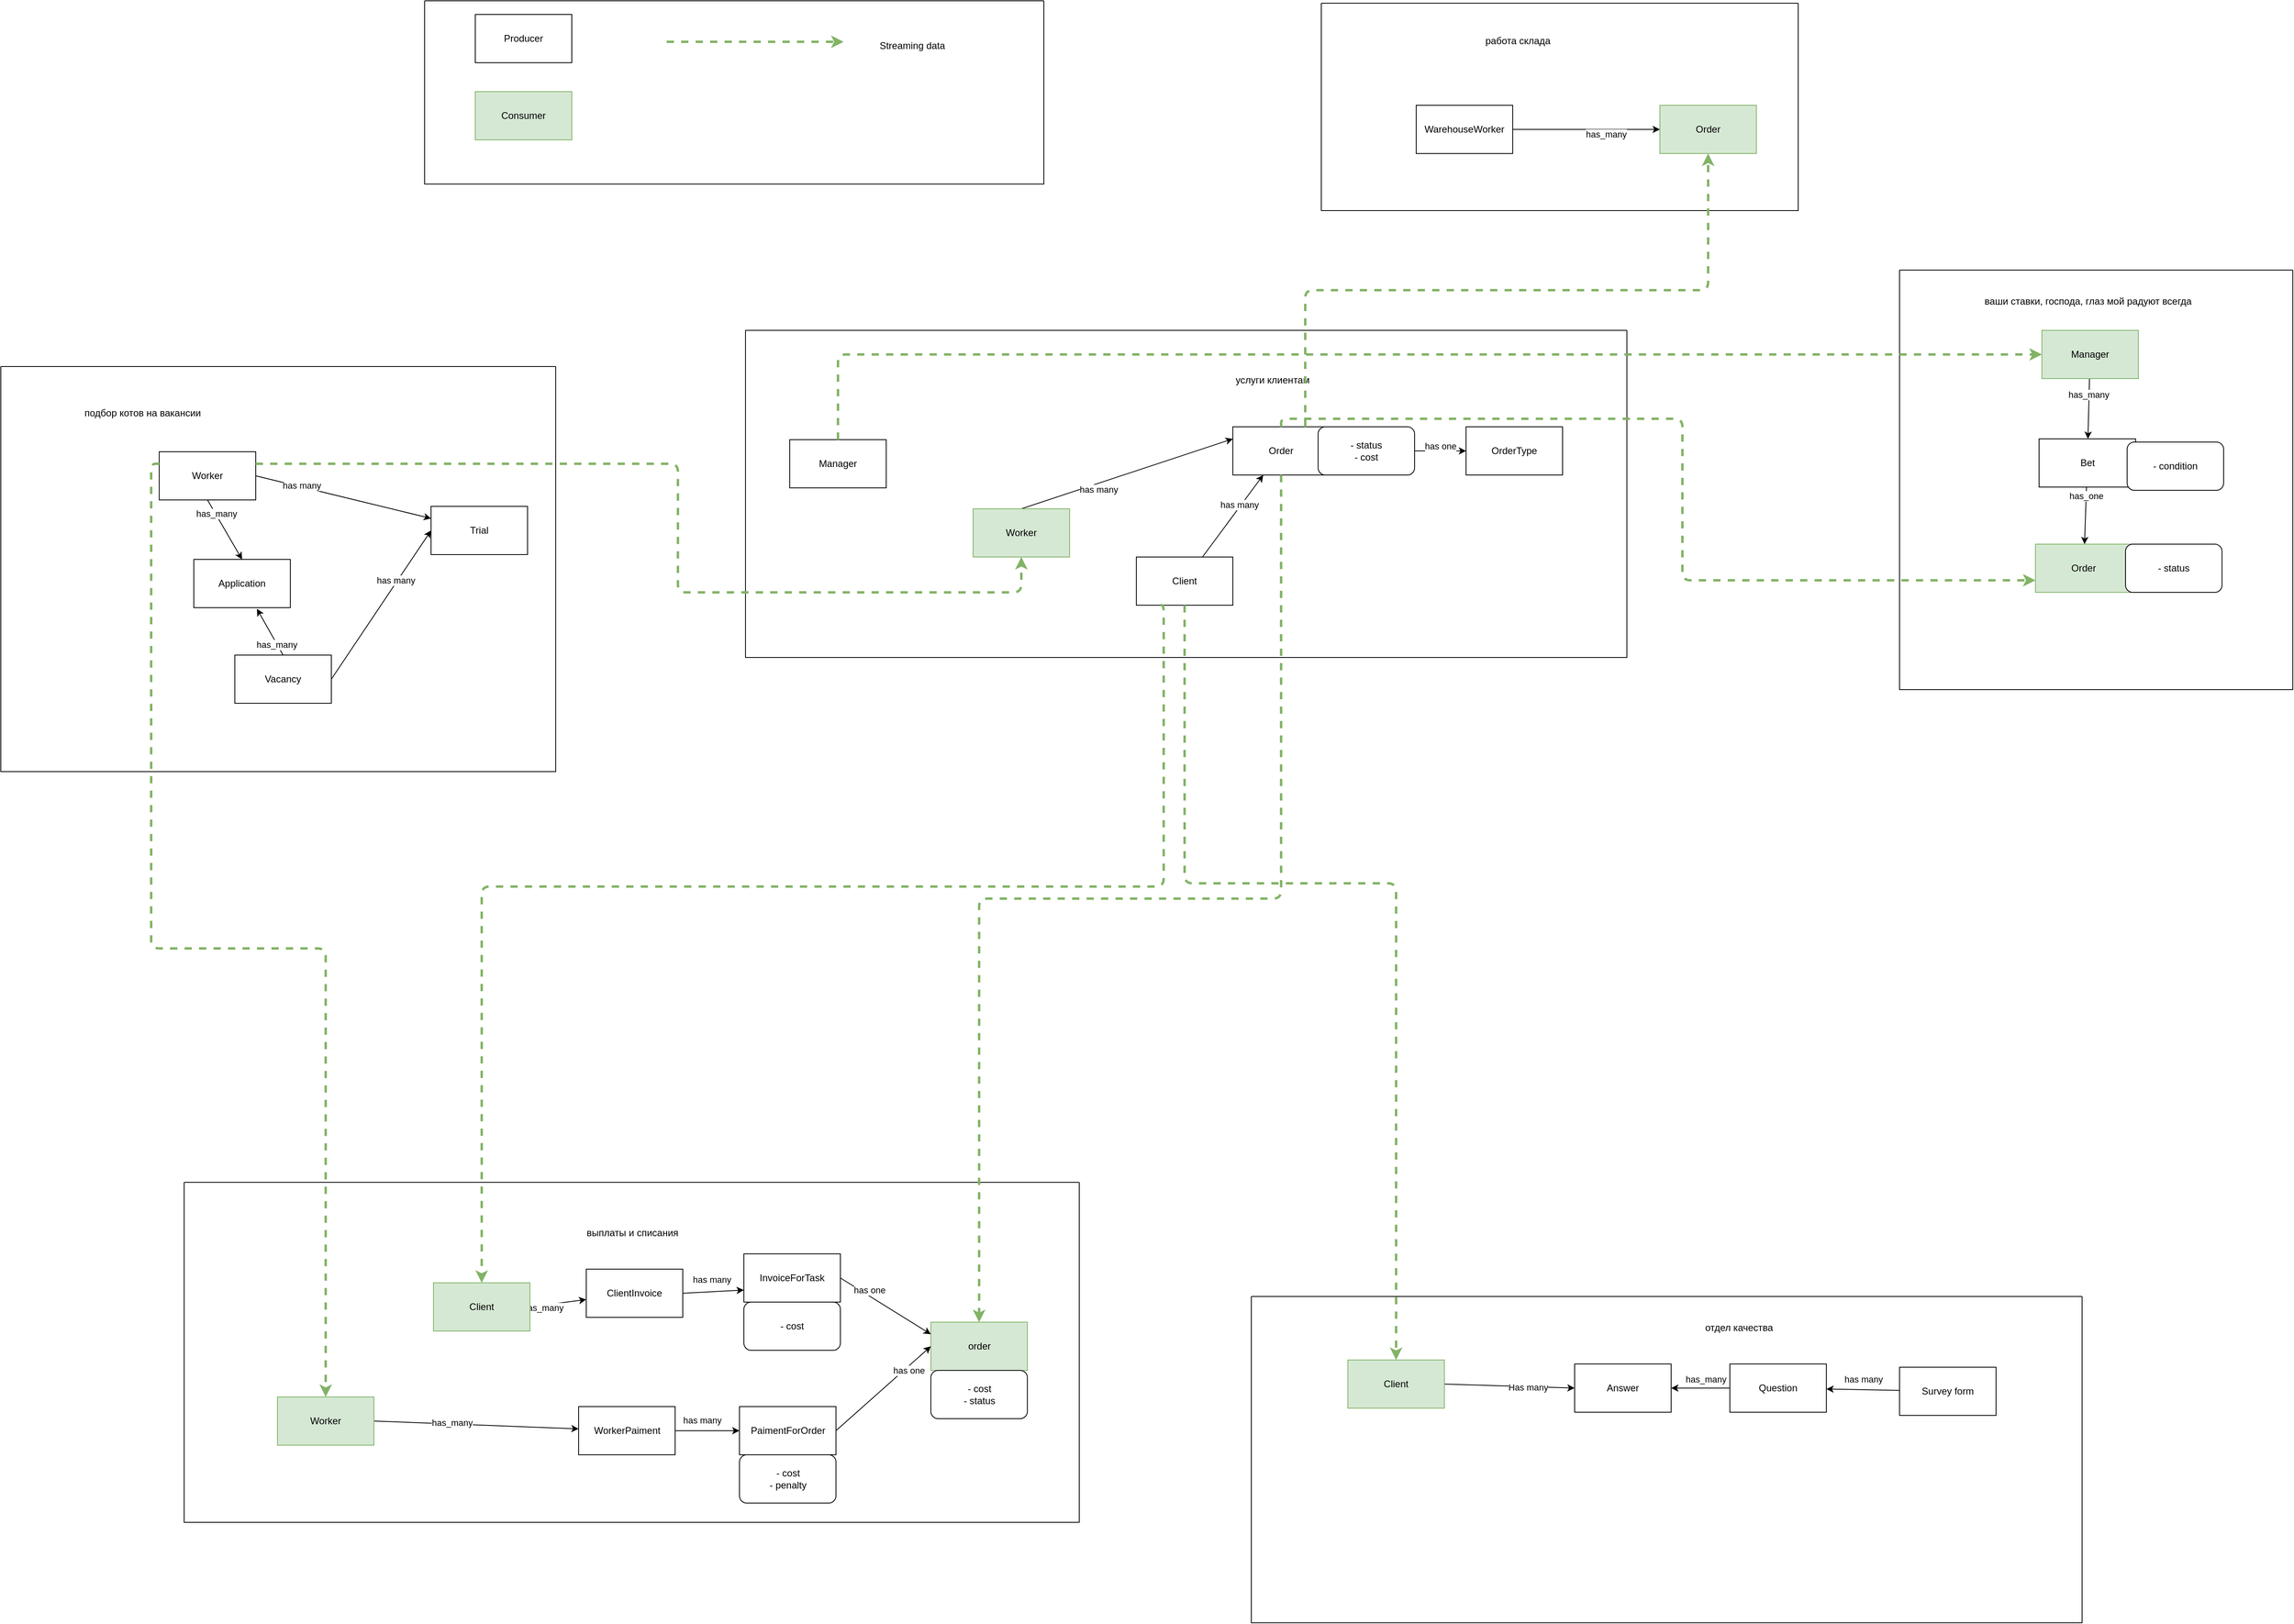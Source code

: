 <mxfile>
    <diagram id="7ufo_i_MTrv_OuP318Px" name="Page-1">
        <mxGraphModel dx="4260" dy="5044" grid="0" gridSize="10" guides="1" tooltips="1" connect="1" arrows="1" fold="1" page="0" pageScale="1" pageWidth="850" pageHeight="1100" background="#ffffff" math="0" shadow="0">
            <root>
                <mxCell id="0"/>
                <mxCell id="1" parent="0"/>
                <mxCell id="130" value="" style="swimlane;startSize=0;" parent="1" vertex="1">
                    <mxGeometry x="1191" y="-1999" width="489" height="522" as="geometry"/>
                </mxCell>
                <mxCell id="131" value="ваши ставки, господа, глаз мой радуют всегда&lt;span style=&quot;color: rgba(0, 0, 0, 0); font-family: monospace; font-size: 0px; text-align: start;&quot;&gt;%3CmxGraphModel%3E%3Croot%3E%3CmxCell%20id%3D%220%22%2F%3E%3CmxCell%20id%3D%221%22%20parent%3D%220%22%2F%3E%3CmxCell%20id%3D%222%22%20value%3D%22%26lt%3Bspan%20style%3D%26quot%3Bfont-weight%3A%20normal%3B%26quot%3B%26gt%3B%D0%BE%D1%82%D0%BC%D0%B5%D1%87%D0%B5%D0%BD%D0%B0%20%D0%BF%D1%80%D0%BE%D0%B2%D0%B0%D0%BB%D0%B5%D0%BD%D0%BD%D0%BE%D0%B9%20%D0%BF%D1%80%D0%BE%D1%82%D1%83%D1%85%D1%88%D0%B0%D1%8F%20%D0%B7%D0%B0%D0%B4%D0%B0%D1%87%D0%B0%26lt%3B%2Fspan%26gt%3B%22%20style%3D%22whiteSpace%3Dwrap%3Bhtml%3D1%3Baspect%3Dfixed%3BfillColor%3D%23fa6800%3BfontColor%3D%23000000%3BstrokeColor%3D%23C73500%3BfontStyle%3D1%22%20vertex%3D%221%22%20parent%3D%221%22%3E%3CmxGeometry%20x%3D%22-151%22%20y%3D%22-830%22%20width%3D%2280%22%20height%3D%2280%22%20as%3D%22geometry%22%2F%3E%3C%2FmxCell%3E%3C%2Froot%3E%3C%2FmxGraphModel%3EЮ&lt;/span&gt;" style="text;html=1;align=center;verticalAlign=middle;resizable=0;points=[];autosize=1;strokeColor=none;fillColor=none;" parent="130" vertex="1">
                    <mxGeometry x="96" y="26" width="275" height="26" as="geometry"/>
                </mxCell>
                <mxCell id="173" value="" style="edgeStyle=none;html=1;" edge="1" parent="130" source="168" target="171">
                    <mxGeometry relative="1" as="geometry"/>
                </mxCell>
                <mxCell id="174" value="has_many" style="edgeLabel;html=1;align=center;verticalAlign=middle;resizable=0;points=[];" vertex="1" connectable="0" parent="173">
                    <mxGeometry x="-0.471" y="-1" relative="1" as="geometry">
                        <mxPoint as="offset"/>
                    </mxGeometry>
                </mxCell>
                <mxCell id="168" value="Manager" style="rounded=0;whiteSpace=wrap;html=1;fillColor=#d5e8d4;strokeColor=#82b366;" vertex="1" parent="130">
                    <mxGeometry x="177" y="75" width="120" height="60" as="geometry"/>
                </mxCell>
                <mxCell id="169" value="Order" style="rounded=0;whiteSpace=wrap;html=1;fillColor=#d5e8d4;strokeColor=#82b366;" vertex="1" parent="130">
                    <mxGeometry x="169" y="341" width="120" height="60" as="geometry"/>
                </mxCell>
                <mxCell id="175" value="" style="edgeStyle=none;html=1;" edge="1" parent="130" source="171" target="169">
                    <mxGeometry relative="1" as="geometry"/>
                </mxCell>
                <mxCell id="176" value="has_one" style="edgeLabel;html=1;align=center;verticalAlign=middle;resizable=0;points=[];" vertex="1" connectable="0" parent="175">
                    <mxGeometry x="-0.707" relative="1" as="geometry">
                        <mxPoint as="offset"/>
                    </mxGeometry>
                </mxCell>
                <mxCell id="171" value="Bet" style="rounded=0;whiteSpace=wrap;html=1;" vertex="1" parent="130">
                    <mxGeometry x="173.5" y="210" width="120" height="60" as="geometry"/>
                </mxCell>
                <mxCell id="177" value="- condition" style="rounded=1;whiteSpace=wrap;html=1;" vertex="1" parent="130">
                    <mxGeometry x="283" y="214" width="120" height="60" as="geometry"/>
                </mxCell>
                <mxCell id="178" value="- status" style="rounded=1;whiteSpace=wrap;html=1;" vertex="1" parent="130">
                    <mxGeometry x="281" y="341" width="120" height="60" as="geometry"/>
                </mxCell>
                <mxCell id="132" value="" style="swimlane;startSize=0;" parent="1" vertex="1">
                    <mxGeometry x="-1170" y="-1879" width="690" height="504" as="geometry"/>
                </mxCell>
                <mxCell id="133" value="подбор котов на вакансии" style="text;html=1;align=center;verticalAlign=middle;resizable=0;points=[];autosize=1;strokeColor=none;fillColor=none;" parent="132" vertex="1">
                    <mxGeometry x="94" y="45" width="163" height="26" as="geometry"/>
                </mxCell>
                <mxCell id="238" style="edgeStyle=none;html=1;exitX=1;exitY=0.5;exitDx=0;exitDy=0;entryX=0;entryY=0.25;entryDx=0;entryDy=0;" edge="1" parent="132" source="232" target="235">
                    <mxGeometry relative="1" as="geometry"/>
                </mxCell>
                <mxCell id="239" value="has many" style="edgeLabel;html=1;align=center;verticalAlign=middle;resizable=0;points=[];" vertex="1" connectable="0" parent="238">
                    <mxGeometry x="-0.484" y="2" relative="1" as="geometry">
                        <mxPoint as="offset"/>
                    </mxGeometry>
                </mxCell>
                <mxCell id="241" style="edgeStyle=none;html=1;exitX=0.5;exitY=1;exitDx=0;exitDy=0;entryX=0.5;entryY=0;entryDx=0;entryDy=0;" edge="1" parent="132" source="232" target="240">
                    <mxGeometry relative="1" as="geometry"/>
                </mxCell>
                <mxCell id="242" value="has_many" style="edgeLabel;html=1;align=center;verticalAlign=middle;resizable=0;points=[];" vertex="1" connectable="0" parent="241">
                    <mxGeometry x="-0.55" relative="1" as="geometry">
                        <mxPoint x="1" as="offset"/>
                    </mxGeometry>
                </mxCell>
                <mxCell id="232" value="Worker" style="rounded=0;whiteSpace=wrap;html=1;" vertex="1" parent="132">
                    <mxGeometry x="197" y="106" width="120" height="60" as="geometry"/>
                </mxCell>
                <mxCell id="236" style="edgeStyle=none;html=1;exitX=1;exitY=0.5;exitDx=0;exitDy=0;entryX=0;entryY=0.5;entryDx=0;entryDy=0;" edge="1" parent="132" source="234" target="235">
                    <mxGeometry relative="1" as="geometry"/>
                </mxCell>
                <mxCell id="237" value="has many" style="edgeLabel;html=1;align=center;verticalAlign=middle;resizable=0;points=[];" vertex="1" connectable="0" parent="236">
                    <mxGeometry x="0.316" y="2" relative="1" as="geometry">
                        <mxPoint as="offset"/>
                    </mxGeometry>
                </mxCell>
                <mxCell id="243" style="edgeStyle=none;html=1;exitX=0.5;exitY=0;exitDx=0;exitDy=0;entryX=0.654;entryY=1.024;entryDx=0;entryDy=0;entryPerimeter=0;" edge="1" parent="132" source="234" target="240">
                    <mxGeometry relative="1" as="geometry"/>
                </mxCell>
                <mxCell id="244" value="has_many" style="edgeLabel;html=1;align=center;verticalAlign=middle;resizable=0;points=[];" vertex="1" connectable="0" parent="243">
                    <mxGeometry x="-0.509" y="1" relative="1" as="geometry">
                        <mxPoint as="offset"/>
                    </mxGeometry>
                </mxCell>
                <mxCell id="234" value="Vacancy" style="rounded=0;whiteSpace=wrap;html=1;" vertex="1" parent="132">
                    <mxGeometry x="291" y="359" width="120" height="60" as="geometry"/>
                </mxCell>
                <mxCell id="235" value="Trial" style="rounded=0;whiteSpace=wrap;html=1;" vertex="1" parent="132">
                    <mxGeometry x="535" y="174" width="120" height="60" as="geometry"/>
                </mxCell>
                <mxCell id="240" value="Application" style="rounded=0;whiteSpace=wrap;html=1;" vertex="1" parent="132">
                    <mxGeometry x="240" y="240" width="120" height="60" as="geometry"/>
                </mxCell>
                <mxCell id="134" value="" style="swimlane;startSize=0;" parent="1" vertex="1">
                    <mxGeometry x="472" y="-2331" width="593" height="258" as="geometry"/>
                </mxCell>
                <mxCell id="135" value="работа склада" style="text;html=1;align=center;verticalAlign=middle;resizable=0;points=[];autosize=1;strokeColor=none;fillColor=none;" parent="134" vertex="1">
                    <mxGeometry x="194" y="34" width="99" height="26" as="geometry"/>
                </mxCell>
                <mxCell id="245" value="Order" style="rounded=0;whiteSpace=wrap;html=1;fillColor=#d5e8d4;strokeColor=#82b366;" vertex="1" parent="134">
                    <mxGeometry x="421" y="127" width="120" height="60" as="geometry"/>
                </mxCell>
                <mxCell id="248" style="edgeStyle=none;html=1;exitX=1;exitY=0.5;exitDx=0;exitDy=0;entryX=0;entryY=0.5;entryDx=0;entryDy=0;" edge="1" parent="134" source="247" target="245">
                    <mxGeometry relative="1" as="geometry"/>
                </mxCell>
                <mxCell id="249" value="has_many" style="edgeLabel;html=1;align=center;verticalAlign=middle;resizable=0;points=[];" vertex="1" connectable="0" parent="248">
                    <mxGeometry x="0.264" y="-6" relative="1" as="geometry">
                        <mxPoint as="offset"/>
                    </mxGeometry>
                </mxCell>
                <mxCell id="247" value="WarehouseWorker" style="rounded=0;whiteSpace=wrap;html=1;" vertex="1" parent="134">
                    <mxGeometry x="118" y="127" width="120" height="60" as="geometry"/>
                </mxCell>
                <mxCell id="136" value="" style="swimlane;startSize=0;" parent="1" vertex="1">
                    <mxGeometry x="385" y="-722" width="1033" height="406" as="geometry"/>
                </mxCell>
                <mxCell id="137" value="отдел качества" style="text;html=1;align=center;verticalAlign=middle;resizable=0;points=[];autosize=1;strokeColor=none;fillColor=none;" parent="136" vertex="1">
                    <mxGeometry x="555" y="26" width="102" height="26" as="geometry"/>
                </mxCell>
                <mxCell id="187" style="edgeStyle=none;html=1;exitX=1;exitY=0.5;exitDx=0;exitDy=0;entryX=0;entryY=0.5;entryDx=0;entryDy=0;" edge="1" parent="136" source="179" target="186">
                    <mxGeometry relative="1" as="geometry"/>
                </mxCell>
                <mxCell id="188" value="Has many" style="edgeLabel;html=1;align=center;verticalAlign=middle;resizable=0;points=[];" vertex="1" connectable="0" parent="187">
                    <mxGeometry x="0.276" y="-1" relative="1" as="geometry">
                        <mxPoint as="offset"/>
                    </mxGeometry>
                </mxCell>
                <mxCell id="179" value="Client" style="rounded=0;whiteSpace=wrap;html=1;fillColor=#d5e8d4;strokeColor=#82b366;" vertex="1" parent="136">
                    <mxGeometry x="120" y="79" width="120" height="60" as="geometry"/>
                </mxCell>
                <mxCell id="191" value="" style="edgeStyle=none;html=1;" edge="1" parent="136" source="184" target="185">
                    <mxGeometry relative="1" as="geometry"/>
                </mxCell>
                <mxCell id="192" value="has many" style="edgeLabel;html=1;align=center;verticalAlign=middle;resizable=0;points=[];" vertex="1" connectable="0" parent="191">
                    <mxGeometry x="-0.285" y="-3" relative="1" as="geometry">
                        <mxPoint x="-13" y="-10" as="offset"/>
                    </mxGeometry>
                </mxCell>
                <mxCell id="184" value="Survey form" style="rounded=0;whiteSpace=wrap;html=1;" vertex="1" parent="136">
                    <mxGeometry x="806" y="88" width="120" height="60" as="geometry"/>
                </mxCell>
                <mxCell id="189" value="" style="edgeStyle=none;html=1;" edge="1" parent="136" source="185" target="186">
                    <mxGeometry relative="1" as="geometry"/>
                </mxCell>
                <mxCell id="190" value="has_many" style="edgeLabel;html=1;align=center;verticalAlign=middle;resizable=0;points=[];" vertex="1" connectable="0" parent="189">
                    <mxGeometry x="-0.45" y="-3" relative="1" as="geometry">
                        <mxPoint x="-10" y="-8" as="offset"/>
                    </mxGeometry>
                </mxCell>
                <mxCell id="185" value="Question" style="rounded=0;whiteSpace=wrap;html=1;" vertex="1" parent="136">
                    <mxGeometry x="595" y="84" width="120" height="60" as="geometry"/>
                </mxCell>
                <mxCell id="186" value="Answer" style="rounded=0;whiteSpace=wrap;html=1;" vertex="1" parent="136">
                    <mxGeometry x="402" y="84" width="120" height="60" as="geometry"/>
                </mxCell>
                <mxCell id="138" value="" style="swimlane;startSize=0;" parent="1" vertex="1">
                    <mxGeometry x="-942" y="-864" width="1113" height="423" as="geometry"/>
                </mxCell>
                <mxCell id="139" value="выплаты и списания" style="text;html=1;align=center;verticalAlign=middle;resizable=0;points=[];autosize=1;strokeColor=none;fillColor=none;" parent="138" vertex="1">
                    <mxGeometry x="490.5" y="50" width="132" height="26" as="geometry"/>
                </mxCell>
                <mxCell id="199" style="edgeStyle=none;html=1;exitX=1;exitY=0.5;exitDx=0;exitDy=0;" edge="1" parent="138" source="194" target="196">
                    <mxGeometry relative="1" as="geometry"/>
                </mxCell>
                <mxCell id="200" value="has_many" style="edgeLabel;html=1;align=center;verticalAlign=middle;resizable=0;points=[];" vertex="1" connectable="0" parent="199">
                    <mxGeometry x="-0.571" y="-3" relative="1" as="geometry">
                        <mxPoint as="offset"/>
                    </mxGeometry>
                </mxCell>
                <mxCell id="194" value="Client" style="rounded=0;whiteSpace=wrap;html=1;fillColor=#d5e8d4;strokeColor=#82b366;" vertex="1" parent="138">
                    <mxGeometry x="310" y="125" width="120" height="60" as="geometry"/>
                </mxCell>
                <mxCell id="214" style="edgeStyle=none;html=1;exitX=1;exitY=0.5;exitDx=0;exitDy=0;" edge="1" parent="138" source="195" target="213">
                    <mxGeometry relative="1" as="geometry"/>
                </mxCell>
                <mxCell id="215" value="has_many" style="edgeLabel;html=1;align=center;verticalAlign=middle;resizable=0;points=[];" vertex="1" connectable="0" parent="214">
                    <mxGeometry x="-0.243" y="2" relative="1" as="geometry">
                        <mxPoint as="offset"/>
                    </mxGeometry>
                </mxCell>
                <mxCell id="195" value="Worker" style="rounded=0;whiteSpace=wrap;html=1;fillColor=#d5e8d4;strokeColor=#82b366;" vertex="1" parent="138">
                    <mxGeometry x="116" y="267" width="120" height="60" as="geometry"/>
                </mxCell>
                <mxCell id="227" style="edgeStyle=none;html=1;exitX=1;exitY=0.5;exitDx=0;exitDy=0;entryX=0;entryY=0.75;entryDx=0;entryDy=0;" edge="1" parent="138" source="196" target="226">
                    <mxGeometry relative="1" as="geometry"/>
                </mxCell>
                <mxCell id="228" value="has many" style="edgeLabel;html=1;align=center;verticalAlign=middle;resizable=0;points=[];" vertex="1" connectable="0" parent="227">
                    <mxGeometry x="-0.625" y="-1" relative="1" as="geometry">
                        <mxPoint x="21" y="-17" as="offset"/>
                    </mxGeometry>
                </mxCell>
                <mxCell id="196" value="ClientInvoice" style="rounded=0;whiteSpace=wrap;html=1;" vertex="1" parent="138">
                    <mxGeometry x="500" y="108" width="120" height="60" as="geometry"/>
                </mxCell>
                <mxCell id="221" value="" style="edgeStyle=none;html=1;" edge="1" parent="138" source="213" target="220">
                    <mxGeometry relative="1" as="geometry"/>
                </mxCell>
                <mxCell id="225" value="has many" style="edgeLabel;html=1;align=center;verticalAlign=middle;resizable=0;points=[];" vertex="1" connectable="0" parent="221">
                    <mxGeometry x="-0.629" y="-1" relative="1" as="geometry">
                        <mxPoint x="18" y="-14" as="offset"/>
                    </mxGeometry>
                </mxCell>
                <mxCell id="213" value="WorkerPaiment" style="rounded=0;whiteSpace=wrap;html=1;" vertex="1" parent="138">
                    <mxGeometry x="490.5" y="279" width="120" height="60" as="geometry"/>
                </mxCell>
                <mxCell id="216" value="order" style="rounded=0;whiteSpace=wrap;html=1;fillColor=#d5e8d4;strokeColor=#82b366;" vertex="1" parent="138">
                    <mxGeometry x="928.5" y="174" width="120" height="60" as="geometry"/>
                </mxCell>
                <mxCell id="217" value="- cost&lt;br&gt;- status" style="rounded=1;whiteSpace=wrap;html=1;" vertex="1" parent="138">
                    <mxGeometry x="928.5" y="234" width="120" height="60" as="geometry"/>
                </mxCell>
                <mxCell id="223" style="edgeStyle=none;html=1;exitX=1;exitY=0.5;exitDx=0;exitDy=0;entryX=0;entryY=0.5;entryDx=0;entryDy=0;" edge="1" parent="138" source="220" target="216">
                    <mxGeometry relative="1" as="geometry"/>
                </mxCell>
                <mxCell id="224" value="has one" style="edgeLabel;html=1;align=center;verticalAlign=middle;resizable=0;points=[];" vertex="1" connectable="0" parent="223">
                    <mxGeometry x="0.49" y="-4" relative="1" as="geometry">
                        <mxPoint as="offset"/>
                    </mxGeometry>
                </mxCell>
                <mxCell id="220" value="PaimentForOrder" style="rounded=0;whiteSpace=wrap;html=1;" vertex="1" parent="138">
                    <mxGeometry x="690.5" y="279" width="120" height="60" as="geometry"/>
                </mxCell>
                <mxCell id="222" value="- cost&lt;br&gt;- penalty" style="rounded=1;whiteSpace=wrap;html=1;" vertex="1" parent="138">
                    <mxGeometry x="690.5" y="339" width="120" height="60" as="geometry"/>
                </mxCell>
                <mxCell id="230" style="edgeStyle=none;html=1;exitX=1;exitY=0.5;exitDx=0;exitDy=0;entryX=0;entryY=0.25;entryDx=0;entryDy=0;" edge="1" parent="138" source="226" target="216">
                    <mxGeometry relative="1" as="geometry"/>
                </mxCell>
                <mxCell id="231" value="has one" style="edgeLabel;html=1;align=center;verticalAlign=middle;resizable=0;points=[];" vertex="1" connectable="0" parent="230">
                    <mxGeometry x="-0.422" y="7" relative="1" as="geometry">
                        <mxPoint x="-1" as="offset"/>
                    </mxGeometry>
                </mxCell>
                <mxCell id="226" value="InvoiceForTask" style="rounded=0;whiteSpace=wrap;html=1;" vertex="1" parent="138">
                    <mxGeometry x="696" y="89" width="120" height="60" as="geometry"/>
                </mxCell>
                <mxCell id="229" value="- cost" style="rounded=1;whiteSpace=wrap;html=1;" vertex="1" parent="138">
                    <mxGeometry x="696" y="149" width="120" height="60" as="geometry"/>
                </mxCell>
                <mxCell id="140" value="" style="swimlane;startSize=0;" parent="1" vertex="1">
                    <mxGeometry x="-244" y="-1924" width="1096" height="407" as="geometry"/>
                </mxCell>
                <mxCell id="141" value="услуги клиентам" style="text;html=1;align=center;verticalAlign=middle;resizable=0;points=[];autosize=1;strokeColor=none;fillColor=none;" parent="140" vertex="1">
                    <mxGeometry x="600" y="49" width="110" height="26" as="geometry"/>
                </mxCell>
                <mxCell id="151" value="Manager" style="rounded=0;whiteSpace=wrap;html=1;" vertex="1" parent="140">
                    <mxGeometry x="55" y="136" width="120" height="60" as="geometry"/>
                </mxCell>
                <mxCell id="155" value="" style="edgeStyle=none;html=1;" edge="1" parent="140" source="152" target="154">
                    <mxGeometry relative="1" as="geometry"/>
                </mxCell>
                <mxCell id="156" value="has many" style="edgeLabel;html=1;align=center;verticalAlign=middle;resizable=0;points=[];" vertex="1" connectable="0" parent="155">
                    <mxGeometry x="0.26" y="2" relative="1" as="geometry">
                        <mxPoint as="offset"/>
                    </mxGeometry>
                </mxCell>
                <mxCell id="152" value="Client" style="rounded=0;whiteSpace=wrap;html=1;" vertex="1" parent="140">
                    <mxGeometry x="486" y="282" width="120" height="60" as="geometry"/>
                </mxCell>
                <mxCell id="154" value="Order" style="rounded=0;whiteSpace=wrap;html=1;" vertex="1" parent="140">
                    <mxGeometry x="606" y="120" width="120" height="60" as="geometry"/>
                </mxCell>
                <mxCell id="161" style="edgeStyle=none;html=1;exitX=1;exitY=0.5;exitDx=0;exitDy=0;entryX=0;entryY=0.5;entryDx=0;entryDy=0;" edge="1" parent="140" source="159" target="160">
                    <mxGeometry relative="1" as="geometry"/>
                </mxCell>
                <mxCell id="162" value="has one" style="edgeLabel;html=1;align=center;verticalAlign=middle;resizable=0;points=[];" vertex="1" connectable="0" parent="161">
                    <mxGeometry x="0.5" y="4" relative="1" as="geometry">
                        <mxPoint x="-16" y="-2" as="offset"/>
                    </mxGeometry>
                </mxCell>
                <mxCell id="159" value="- status&lt;br&gt;- cost" style="rounded=1;whiteSpace=wrap;html=1;" vertex="1" parent="140">
                    <mxGeometry x="712" y="120" width="120" height="60" as="geometry"/>
                </mxCell>
                <mxCell id="160" value="OrderType" style="rounded=0;whiteSpace=wrap;html=1;" vertex="1" parent="140">
                    <mxGeometry x="896" y="120" width="120" height="60" as="geometry"/>
                </mxCell>
                <mxCell id="166" style="edgeStyle=none;html=1;exitX=0.5;exitY=0;exitDx=0;exitDy=0;entryX=0;entryY=0.25;entryDx=0;entryDy=0;" edge="1" parent="140" source="163" target="154">
                    <mxGeometry relative="1" as="geometry"/>
                </mxCell>
                <mxCell id="167" value="has many" style="edgeLabel;html=1;align=center;verticalAlign=middle;resizable=0;points=[];" vertex="1" connectable="0" parent="166">
                    <mxGeometry x="-0.287" y="-7" relative="1" as="geometry">
                        <mxPoint as="offset"/>
                    </mxGeometry>
                </mxCell>
                <mxCell id="163" value="Worker" style="rounded=0;whiteSpace=wrap;html=1;fillColor=#d5e8d4;strokeColor=#82b366;" vertex="1" parent="140">
                    <mxGeometry x="283" y="222" width="120" height="60" as="geometry"/>
                </mxCell>
                <mxCell id="252" value="" style="swimlane;startSize=0;" vertex="1" parent="1">
                    <mxGeometry x="-643" y="-2334" width="770" height="228" as="geometry"/>
                </mxCell>
                <mxCell id="253" value="Producer" style="rounded=0;whiteSpace=wrap;html=1;" vertex="1" parent="252">
                    <mxGeometry x="63" y="17" width="120" height="60" as="geometry"/>
                </mxCell>
                <mxCell id="254" value="Consumer" style="rounded=0;whiteSpace=wrap;html=1;fillColor=#d5e8d4;strokeColor=#82b366;" vertex="1" parent="252">
                    <mxGeometry x="63" y="113" width="120" height="60" as="geometry"/>
                </mxCell>
                <mxCell id="255" value="" style="endArrow=classic;html=1;dashed=1;fillColor=#d5e8d4;strokeColor=#82b366;strokeWidth=3;" edge="1" parent="252">
                    <mxGeometry width="50" height="50" relative="1" as="geometry">
                        <mxPoint x="301" y="51" as="sourcePoint"/>
                        <mxPoint x="521" y="51" as="targetPoint"/>
                    </mxGeometry>
                </mxCell>
                <mxCell id="256" value="Streaming data" style="text;html=1;align=center;verticalAlign=middle;resizable=0;points=[];autosize=1;strokeColor=none;fillColor=none;" vertex="1" parent="252">
                    <mxGeometry x="556" y="43" width="99" height="26" as="geometry"/>
                </mxCell>
                <mxCell id="258" style="edgeStyle=orthogonalEdgeStyle;html=1;exitX=0.5;exitY=0;exitDx=0;exitDy=0;entryX=0;entryY=0.5;entryDx=0;entryDy=0;dashed=1;fillColor=#d5e8d4;strokeColor=#82b366;strokeWidth=3;" edge="1" parent="1" source="151" target="168">
                    <mxGeometry relative="1" as="geometry"/>
                </mxCell>
                <mxCell id="259" style="edgeStyle=orthogonalEdgeStyle;html=1;exitX=0.5;exitY=0;exitDx=0;exitDy=0;entryX=0;entryY=0.75;entryDx=0;entryDy=0;dashed=1;fillColor=#d5e8d4;strokeColor=#82b366;strokeWidth=3;" edge="1" parent="1" source="154" target="169">
                    <mxGeometry relative="1" as="geometry"/>
                </mxCell>
                <mxCell id="260" style="edgeStyle=orthogonalEdgeStyle;html=1;exitX=0.5;exitY=1;exitDx=0;exitDy=0;dashed=1;fillColor=#d5e8d4;strokeColor=#82b366;strokeWidth=3;" edge="1" parent="1" source="152" target="179">
                    <mxGeometry relative="1" as="geometry">
                        <Array as="points">
                            <mxPoint x="302" y="-1236"/>
                            <mxPoint x="565" y="-1236"/>
                        </Array>
                    </mxGeometry>
                </mxCell>
                <mxCell id="262" style="edgeStyle=orthogonalEdgeStyle;html=1;exitX=0.25;exitY=1;exitDx=0;exitDy=0;entryX=0.5;entryY=0;entryDx=0;entryDy=0;dashed=1;fillColor=#d5e8d4;strokeColor=#82b366;strokeWidth=3;" edge="1" parent="1" source="152" target="194">
                    <mxGeometry relative="1" as="geometry">
                        <Array as="points">
                            <mxPoint x="276" y="-1582"/>
                            <mxPoint x="276" y="-1232"/>
                            <mxPoint x="-572" y="-1232"/>
                        </Array>
                    </mxGeometry>
                </mxCell>
                <mxCell id="265" style="edgeStyle=orthogonalEdgeStyle;html=1;exitX=0.75;exitY=0;exitDx=0;exitDy=0;entryX=0.5;entryY=1;entryDx=0;entryDy=0;dashed=1;fillColor=#d5e8d4;strokeColor=#82b366;strokeWidth=3;" edge="1" parent="1" source="154" target="245">
                    <mxGeometry relative="1" as="geometry"/>
                </mxCell>
                <mxCell id="267" style="edgeStyle=orthogonalEdgeStyle;html=1;exitX=0;exitY=0.25;exitDx=0;exitDy=0;entryX=0.5;entryY=0;entryDx=0;entryDy=0;dashed=1;fillColor=#d5e8d4;strokeColor=#82b366;strokeWidth=3;" edge="1" parent="1" source="232" target="195">
                    <mxGeometry relative="1" as="geometry"/>
                </mxCell>
                <mxCell id="269" style="edgeStyle=orthogonalEdgeStyle;html=1;exitX=1;exitY=0.25;exitDx=0;exitDy=0;entryX=0.5;entryY=1;entryDx=0;entryDy=0;dashed=1;fillColor=#d5e8d4;strokeColor=#82b366;strokeWidth=3;" edge="1" parent="1" source="232" target="163">
                    <mxGeometry relative="1" as="geometry">
                        <Array as="points">
                            <mxPoint x="-328" y="-1758"/>
                            <mxPoint x="-328" y="-1598"/>
                            <mxPoint x="99" y="-1598"/>
                        </Array>
                    </mxGeometry>
                </mxCell>
                <mxCell id="270" style="edgeStyle=orthogonalEdgeStyle;html=1;exitX=0.5;exitY=1;exitDx=0;exitDy=0;entryX=0.5;entryY=0;entryDx=0;entryDy=0;dashed=1;fillColor=#d5e8d4;strokeColor=#82b366;strokeWidth=3;" edge="1" parent="1" source="154" target="216">
                    <mxGeometry relative="1" as="geometry"/>
                </mxCell>
            </root>
        </mxGraphModel>
    </diagram>
</mxfile>
